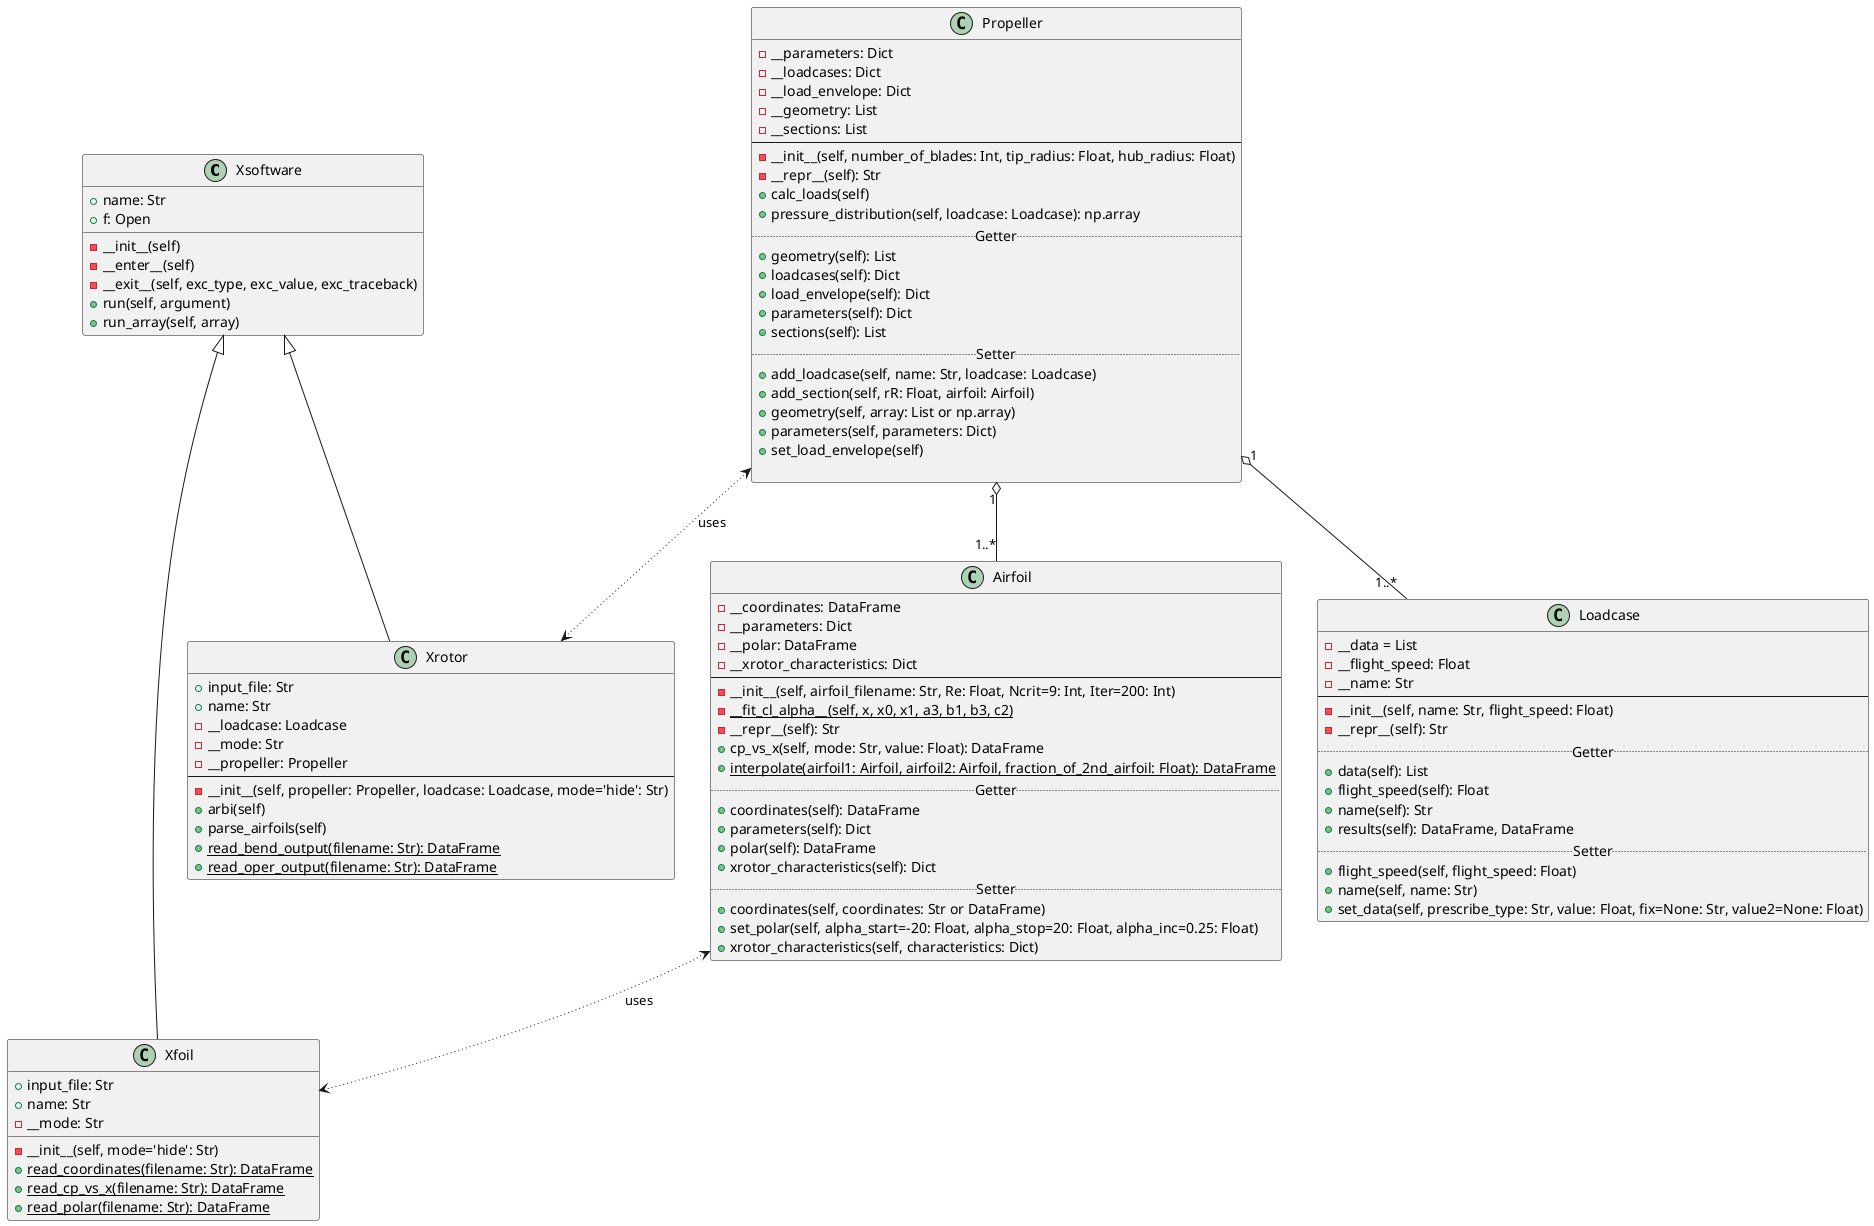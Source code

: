 @startuml
'skinparam monochrome true

Xsoftware <|-- Xfoil
Xsoftware <|-- Xrotor
Airfoil <-[dotted]-> Xfoil : uses
Propeller <-[dotted]-> Xrotor: uses
Propeller "1" o-- "1..*" Airfoil
Propeller "1" o-- "1..*" Loadcase


'note right of Airfoil::__repr__(self) 
'  Todo: implement
'end note
'note left of Propeller::set_load_envelope(self)
'  Todo: implement
'end note
'note "Todo: auf Benutzung von\nProperties ändern" as NProp

'NProp .. Loadcase
'NProp .. Propeller

class Xsoftware {
  +name: Str
  +f: Open
  -__init__(self)
  -__enter__(self)
  -__exit__(self, exc_type, exc_value, exc_traceback)
  +run(self, argument)
  +run_array(self, array)
}

class Xfoil {
  +input_file: Str
  +name: Str
  -__mode: Str
  -__init__(self, mode='hide': Str)
  +{static}read_coordinates(filename: Str): DataFrame
  +{static}read_cp_vs_x(filename: Str): DataFrame
  +{static}read_polar(filename: Str): DataFrame
}

class Xrotor {
  +input_file: Str
  +name: Str
  -__loadcase: Loadcase
  -__mode: Str
  -__propeller: Propeller
  --
  -__init__(self, propeller: Propeller, loadcase: Loadcase, mode='hide': Str)
  +arbi(self)
  +parse_airfoils(self)
  +{static}read_bend_output(filename: Str): DataFrame
  +{static}read_oper_output(filename: Str): DataFrame
}

class Airfoil{
  -__coordinates: DataFrame
  -__parameters: Dict
  -__polar: DataFrame
  -__xrotor_characteristics: Dict
  --
  -__init__(self, airfoil_filename: Str, Re: Float, Ncrit=9: Int, Iter=200: Int)
  -{static}__fit_cl_alpha__(self, x, x0, x1, a3, b1, b3, c2)
  -__repr__(self): Str
  +cp_vs_x(self, mode: Str, value: Float): DataFrame
  +{static}interpolate(airfoil1: Airfoil, airfoil2: Airfoil, fraction_of_2nd_airfoil: Float): DataFrame
  ..Getter..
  +coordinates(self): DataFrame
  +parameters(self): Dict
  +polar(self): DataFrame
  +xrotor_characteristics(self): Dict
  ..Setter..
  +coordinates(self, coordinates: Str or DataFrame)
  +set_polar(self, alpha_start=-20: Float, alpha_stop=20: Float, alpha_inc=0.25: Float)
  +xrotor_characteristics(self, characteristics: Dict)
}

class Propeller{
  -__parameters: Dict
  -__loadcases: Dict
  -__load_envelope: Dict
  -__geometry: List
  -__sections: List
  --
  -__init__(self, number_of_blades: Int, tip_radius: Float, hub_radius: Float)
  -__repr__(self): Str
  +calc_loads(self)
  +pressure_distribution(self, loadcase: Loadcase): np.array
  ..Getter..
  +geometry(self): List
  +loadcases(self): Dict
  +load_envelope(self): Dict
  +parameters(self): Dict
  +sections(self): List
  ..Setter..
  +add_loadcase(self, name: Str, loadcase: Loadcase)
  +add_section(self, rR: Float, airfoil: Airfoil)
  +geometry(self, array: List or np.array)
  +parameters(self, parameters: Dict)
  +set_load_envelope(self)
  
}
class Loadcase{
  -__data = List
  -__flight_speed: Float
  -__name: Str
  --
  -__init__(self, name: Str, flight_speed: Float)
  -__repr__(self): Str
  ..Getter..
  +data(self): List
  +flight_speed(self): Float
  +name(self): Str
  +results(self): DataFrame, DataFrame
  ..Setter..
  +flight_speed(self, flight_speed: Float)
  +name(self, name: Str)
  +set_data(self, prescribe_type: Str, value: Float, fix=None: Str, value2=None: Float)
}

'Xsoftware -[hidden]- Xfoil
'Xfoil -[hidden]> Xrotor
'Xfoil -[hidden]- Propeller
'Xsoftware -[hidden]- Propeller
'Airfoil -[hidden]> Propeller
'Propeller -[hidden]> Loadcase
@enduml